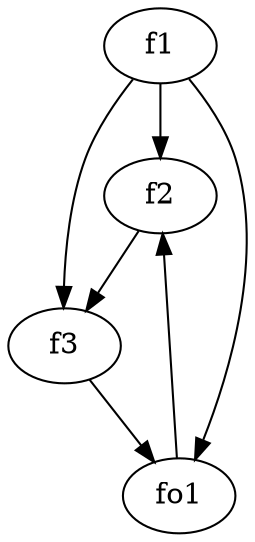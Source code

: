 strict digraph  {
f1;
f2;
f3;
fo1;
f1 -> fo1  [weight=2];
f1 -> f3  [weight=2];
f1 -> f2  [weight=2];
f2 -> f3  [weight=2];
f3 -> fo1  [weight=2];
fo1 -> f2  [weight=2];
}
